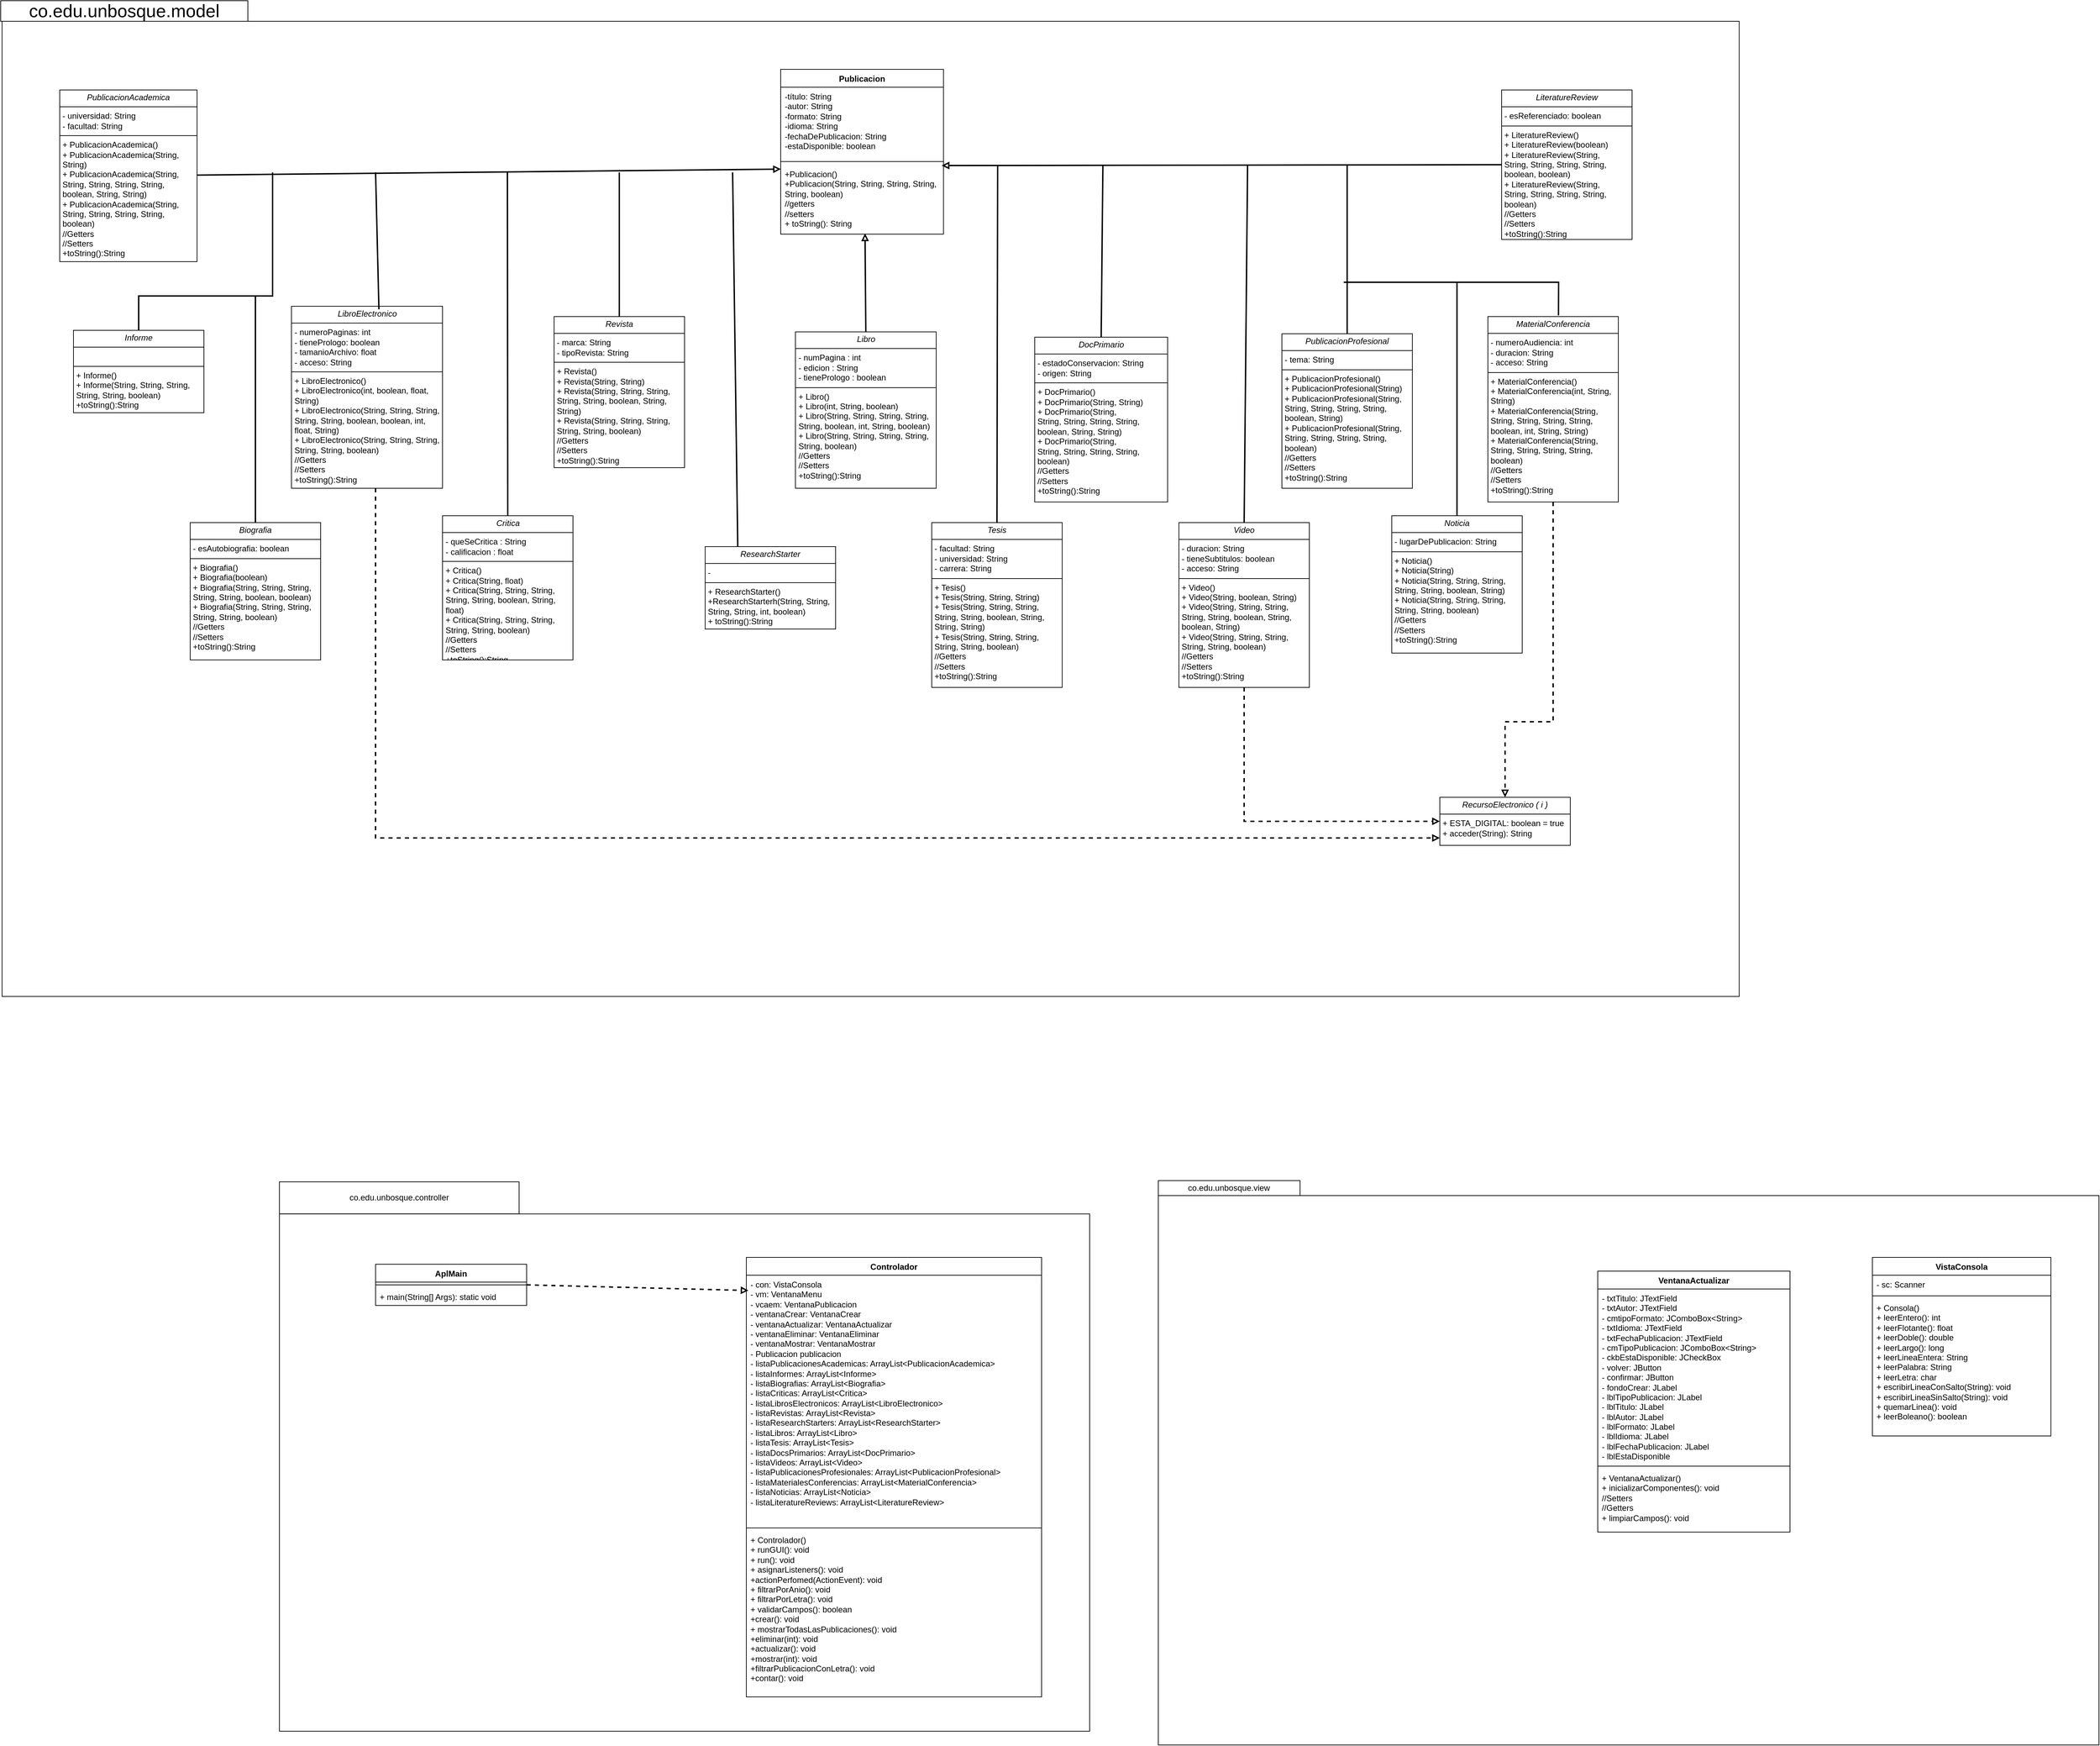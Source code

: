 <mxfile version="28.1.1">
  <diagram name="Página-1" id="4OoiqweUmTKDNBmv9L-C">
    <mxGraphModel dx="570" dy="1498" grid="1" gridSize="10" guides="1" tooltips="1" connect="1" arrows="1" fold="1" page="1" pageScale="1" pageWidth="827" pageHeight="1169" math="0" shadow="0">
      <root>
        <mxCell id="0" />
        <mxCell id="1" parent="0" />
        <mxCell id="o6_WmR-Lg3ZjlT-cS4rY-41" value="&lt;div style=&quot;line-height: 130%;&quot;&gt;&lt;br&gt;&lt;/div&gt;" style="shape=folder;fontStyle=1;spacingTop=10;tabWidth=230;tabHeight=30;tabPosition=left;html=1;whiteSpace=wrap;align=left;verticalAlign=top;" parent="1" vertex="1">
          <mxGeometry x="416" y="-1110" width="2530" height="1450" as="geometry" />
        </mxCell>
        <mxCell id="o6_WmR-Lg3ZjlT-cS4rY-42" value="co.edu.unbosque.model" style="html=1;whiteSpace=wrap;strokeColor=default;fontSize=26;" parent="1" vertex="1">
          <mxGeometry x="414" y="-1110" width="360" height="30" as="geometry" />
        </mxCell>
        <mxCell id="o6_WmR-Lg3ZjlT-cS4rY-22" value="Publicacion" style="swimlane;fontStyle=1;align=center;verticalAlign=top;childLayout=stackLayout;horizontal=1;startSize=26;horizontalStack=0;resizeParent=1;resizeParentMax=0;resizeLast=0;collapsible=1;marginBottom=0;whiteSpace=wrap;html=1;" parent="1" vertex="1">
          <mxGeometry x="1550" y="-1010" width="237.15" height="239.995" as="geometry">
            <mxRectangle x="1600" y="-1000" width="100" height="30" as="alternateBounds" />
          </mxGeometry>
        </mxCell>
        <mxCell id="o6_WmR-Lg3ZjlT-cS4rY-23" value="&lt;font style=&quot;vertical-align: inherit;&quot; dir=&quot;auto&quot;&gt;&lt;font style=&quot;vertical-align: inherit;&quot; dir=&quot;auto&quot;&gt;&lt;font style=&quot;vertical-align: inherit;&quot; dir=&quot;auto&quot;&gt;&lt;font style=&quot;vertical-align: inherit;&quot; dir=&quot;auto&quot;&gt;-título: String&lt;/font&gt;&lt;/font&gt;&lt;/font&gt;&lt;/font&gt;&lt;div&gt;-autor: String&lt;/div&gt;&lt;div&gt;-formato: String&lt;/div&gt;&lt;div&gt;-idioma: String&lt;/div&gt;&lt;div&gt;-fechaDePublicacion: String&lt;/div&gt;&lt;div&gt;-estaDisponible: boolean&lt;br&gt;&lt;div&gt;&lt;font style=&quot;vertical-align: inherit;&quot; dir=&quot;auto&quot;&gt;&lt;font style=&quot;vertical-align: inherit;&quot; dir=&quot;auto&quot;&gt;&lt;br&gt;&lt;/font&gt;&lt;/font&gt;&lt;/div&gt;&lt;/div&gt;" style="text;strokeColor=none;fillColor=none;align=left;verticalAlign=top;spacingLeft=4;spacingRight=4;overflow=hidden;rotatable=0;points=[[0,0.5],[1,0.5]];portConstraint=eastwest;whiteSpace=wrap;html=1;" parent="o6_WmR-Lg3ZjlT-cS4rY-22" vertex="1">
          <mxGeometry y="26" width="237.15" height="104" as="geometry" />
        </mxCell>
        <mxCell id="o6_WmR-Lg3ZjlT-cS4rY-24" value="" style="line;strokeWidth=1;fillColor=none;align=left;verticalAlign=middle;spacingTop=-1;spacingLeft=3;spacingRight=3;rotatable=0;labelPosition=right;points=[];portConstraint=eastwest;strokeColor=inherit;" parent="o6_WmR-Lg3ZjlT-cS4rY-22" vertex="1">
          <mxGeometry y="130" width="237.15" height="8.545" as="geometry" />
        </mxCell>
        <mxCell id="o6_WmR-Lg3ZjlT-cS4rY-25" value="&lt;div&gt;+Publicacion()&lt;/div&gt;&lt;div&gt;+Publicacion(String, String, String, String, String, boolean&lt;span style=&quot;background-color: transparent; color: light-dark(rgb(0, 0, 0), rgb(255, 255, 255));&quot;&gt;)&lt;/span&gt;&lt;/div&gt;//getters&lt;div&gt;//setters&lt;/div&gt;&lt;div&gt;+ toString(): String&lt;/div&gt;" style="text;strokeColor=none;fillColor=none;align=left;verticalAlign=top;spacingLeft=4;spacingRight=4;overflow=hidden;rotatable=0;points=[[0,0.5],[1,0.5]];portConstraint=eastwest;whiteSpace=wrap;html=1;" parent="o6_WmR-Lg3ZjlT-cS4rY-22" vertex="1">
          <mxGeometry y="138.545" width="237.15" height="101.45" as="geometry" />
        </mxCell>
        <mxCell id="o6_WmR-Lg3ZjlT-cS4rY-27" value="&lt;p style=&quot;margin:0px;margin-top:4px;text-align:center;&quot;&gt;&lt;i&gt;PublicacionAcademica&lt;/i&gt;&lt;/p&gt;&lt;hr size=&quot;1&quot; style=&quot;border-style:solid;&quot;&gt;&lt;p style=&quot;margin:0px;margin-left:4px;&quot;&gt;- universidad: String&lt;br&gt;- facultad: String&lt;/p&gt;&lt;hr size=&quot;1&quot; style=&quot;border-style:solid;&quot;&gt;&lt;p style=&quot;margin: 0px 0px 0px 4px;&quot;&gt;+ PublicacionAcademica()&lt;/p&gt;&lt;p style=&quot;margin: 0px 0px 0px 4px;&quot;&gt;+ PublicacionAcademica(String, String)&lt;/p&gt;&lt;p style=&quot;margin: 0px 0px 0px 4px;&quot;&gt;+ PublicacionAcademica&lt;span style=&quot;background-color: transparent; color: light-dark(rgb(0, 0, 0), rgb(255, 255, 255));&quot;&gt;(&lt;/span&gt;&lt;span style=&quot;background-color: transparent; color: light-dark(rgb(0, 0, 0), rgb(255, 255, 255));&quot;&gt;String, String,&amp;nbsp;&lt;/span&gt;&lt;span style=&quot;background-color: transparent; color: light-dark(rgb(0, 0, 0), rgb(255, 255, 255));&quot;&gt;String, String, String&lt;/span&gt;&lt;span style=&quot;background-color: transparent; color: light-dark(rgb(0, 0, 0), rgb(255, 255, 255));&quot;&gt;, boolean, String, String)&lt;/span&gt;&lt;/p&gt;&lt;p style=&quot;margin: 0px 0px 0px 4px;&quot;&gt;+ PublicacionAcademica&lt;span style=&quot;color: light-dark(rgb(0, 0, 0), rgb(255, 255, 255)); background-color: transparent;&quot;&gt;(&lt;/span&gt;&lt;span style=&quot;color: light-dark(rgb(0, 0, 0), rgb(255, 255, 255)); background-color: transparent;&quot;&gt;String, String,&amp;nbsp;&lt;/span&gt;&lt;span style=&quot;color: light-dark(rgb(0, 0, 0), rgb(255, 255, 255)); background-color: transparent;&quot;&gt;String, String, String&lt;/span&gt;&lt;span style=&quot;background-color: transparent; color: light-dark(rgb(0, 0, 0), rgb(255, 255, 255));&quot;&gt;, boolean)&lt;/span&gt;&lt;/p&gt;&lt;p style=&quot;margin: 0px 0px 0px 4px;&quot;&gt;//Getters&lt;/p&gt;&lt;p style=&quot;margin: 0px 0px 0px 4px;&quot;&gt;//Setters&lt;/p&gt;&lt;p style=&quot;margin: 0px 0px 0px 4px;&quot;&gt;+toString():String&lt;/p&gt;&lt;p style=&quot;margin: 0px 0px 0px 4px;&quot;&gt;&lt;br&gt;&lt;/p&gt;" style="verticalAlign=top;align=left;overflow=fill;html=1;whiteSpace=wrap;container=1;" parent="1" vertex="1">
          <mxGeometry x="500" y="-980" width="200" height="250" as="geometry">
            <mxRectangle x="1141" y="-990" width="470" height="200" as="alternateBounds" />
          </mxGeometry>
        </mxCell>
        <mxCell id="o6_WmR-Lg3ZjlT-cS4rY-36" value="&lt;p style=&quot;margin:0px;margin-top:4px;text-align:center;&quot;&gt;&lt;i&gt;Informe&lt;/i&gt;&lt;/p&gt;&lt;hr size=&quot;1&quot; style=&quot;border-style:solid;&quot;&gt;&lt;p style=&quot;margin:0px;margin-left:4px;&quot;&gt;&lt;br&gt;&lt;/p&gt;&lt;hr size=&quot;1&quot; style=&quot;border-style:solid;&quot;&gt;&lt;p style=&quot;margin: 0px 0px 0px 4px;&quot;&gt;+ Informe()&lt;/p&gt;&lt;p style=&quot;margin: 0px 0px 0px 4px;&quot;&gt;+ Informe&lt;span style=&quot;color: light-dark(rgb(0, 0, 0), rgb(255, 255, 255)); background-color: transparent;&quot;&gt;(&lt;/span&gt;&lt;span style=&quot;color: light-dark(rgb(0, 0, 0), rgb(255, 255, 255)); background-color: transparent;&quot;&gt;String, String,&amp;nbsp;&lt;/span&gt;&lt;span style=&quot;color: light-dark(rgb(0, 0, 0), rgb(255, 255, 255)); background-color: transparent;&quot;&gt;String, String, String&lt;/span&gt;&lt;span style=&quot;color: light-dark(rgb(0, 0, 0), rgb(255, 255, 255)); background-color: transparent;&quot;&gt;, boolean)&lt;/span&gt;&lt;/p&gt;&lt;p style=&quot;margin: 0px 0px 0px 4px;&quot;&gt;+toString():String&lt;/p&gt;&lt;p style=&quot;margin: 0px 0px 0px 4px;&quot;&gt;&lt;br&gt;&lt;/p&gt;&lt;p style=&quot;margin:0px;margin-left:4px;&quot;&gt;&lt;br&gt;&lt;/p&gt;" style="verticalAlign=top;align=left;overflow=fill;html=1;whiteSpace=wrap;container=1;" parent="1" vertex="1">
          <mxGeometry x="520" y="-630" width="190" height="120" as="geometry">
            <mxRectangle x="587.5" y="585" width="380" height="200" as="alternateBounds" />
          </mxGeometry>
        </mxCell>
        <mxCell id="o6_WmR-Lg3ZjlT-cS4rY-20" value="&lt;p style=&quot;margin:0px;margin-top:4px;text-align:center;&quot;&gt;&lt;i&gt;DocPrimario&lt;/i&gt;&lt;/p&gt;&lt;hr size=&quot;1&quot; style=&quot;border-style:solid;&quot;&gt;&lt;p style=&quot;margin:0px;margin-left:4px;&quot;&gt;- estadoConservacion: String&lt;br&gt;- origen: String&lt;/p&gt;&lt;hr size=&quot;1&quot; style=&quot;border-style:solid;&quot;&gt;&lt;p style=&quot;margin: 0px 0px 0px 4px;&quot;&gt;+ DocPrimario()&lt;/p&gt;&lt;p style=&quot;margin: 0px 0px 0px 4px;&quot;&gt;+ DocPrimario(String, String)&lt;/p&gt;&lt;p style=&quot;margin: 0px 0px 0px 4px;&quot;&gt;+ DocPrimario&lt;span style=&quot;background-color: transparent; color: light-dark(rgb(0, 0, 0), rgb(255, 255, 255));&quot;&gt;(&lt;/span&gt;&lt;span style=&quot;background-color: transparent; color: light-dark(rgb(0, 0, 0), rgb(255, 255, 255));&quot;&gt;String, String,&amp;nbsp;&lt;/span&gt;&lt;span style=&quot;background-color: transparent; color: light-dark(rgb(0, 0, 0), rgb(255, 255, 255));&quot;&gt;String, String, String&lt;/span&gt;&lt;span style=&quot;background-color: transparent; color: light-dark(rgb(0, 0, 0), rgb(255, 255, 255));&quot;&gt;, boolean, String, String)&lt;/span&gt;&lt;/p&gt;&lt;p style=&quot;margin: 0px 0px 0px 4px;&quot;&gt;+ DocPrimario&lt;span style=&quot;color: light-dark(rgb(0, 0, 0), rgb(255, 255, 255)); background-color: transparent;&quot;&gt;(&lt;/span&gt;&lt;span style=&quot;color: light-dark(rgb(0, 0, 0), rgb(255, 255, 255)); background-color: transparent;&quot;&gt;String, String,&amp;nbsp;&lt;/span&gt;&lt;span style=&quot;color: light-dark(rgb(0, 0, 0), rgb(255, 255, 255)); background-color: transparent;&quot;&gt;String, String, String&lt;/span&gt;&lt;span style=&quot;color: light-dark(rgb(0, 0, 0), rgb(255, 255, 255)); background-color: transparent;&quot;&gt;, boolean)&lt;/span&gt;&lt;/p&gt;&lt;p style=&quot;margin: 0px 0px 0px 4px;&quot;&gt;//Getters&lt;/p&gt;&lt;p style=&quot;margin: 0px 0px 0px 4px;&quot;&gt;//Setters&lt;/p&gt;&lt;p style=&quot;margin: 0px 0px 0px 4px;&quot;&gt;+toString():String&lt;/p&gt;&lt;p style=&quot;margin: 0px 0px 0px 4px;&quot;&gt;&lt;br&gt;&lt;/p&gt;" style="verticalAlign=top;align=left;overflow=fill;html=1;whiteSpace=wrap;container=1;" parent="1" vertex="1">
          <mxGeometry x="1920" y="-620" width="193.57" height="240" as="geometry" />
        </mxCell>
        <mxCell id="o6_WmR-Lg3ZjlT-cS4rY-21" value="&lt;p style=&quot;margin:0px;margin-top:4px;text-align:center;&quot;&gt;&lt;i&gt;ResearchStarter&lt;/i&gt;&lt;/p&gt;&lt;hr size=&quot;1&quot; style=&quot;border-style:solid;&quot;&gt;&lt;p style=&quot;margin:0px;margin-left:4px;&quot;&gt;-&lt;/p&gt;&lt;hr size=&quot;1&quot; style=&quot;border-style:solid;&quot;&gt;&lt;p style=&quot;margin:0px;margin-left:4px;&quot;&gt;+ ResearchStarter()&lt;br&gt;&lt;/p&gt;&lt;p style=&quot;margin:0px;margin-left:4px;&quot;&gt;+ResearchStarterh&lt;span style=&quot;background-color: transparent; color: light-dark(rgb(0, 0, 0), rgb(255, 255, 255));&quot;&gt;(String, String, String, String,&amp;nbsp;&lt;/span&gt;&lt;span style=&quot;background-color: transparent; color: light-dark(rgb(0, 0, 0), rgb(255, 255, 255));&quot;&gt;int, boolean)&lt;/span&gt;&lt;/p&gt;&lt;p style=&quot;margin:0px;margin-left:4px;&quot;&gt;+ toString():String&lt;/p&gt;" style="verticalAlign=top;align=left;overflow=fill;html=1;whiteSpace=wrap;container=1;" parent="1" vertex="1">
          <mxGeometry x="1440" y="-315" width="190" height="120" as="geometry" />
        </mxCell>
        <mxCell id="o6_WmR-Lg3ZjlT-cS4rY-69" style="edgeStyle=orthogonalEdgeStyle;rounded=0;orthogonalLoop=1;jettySize=auto;html=1;strokeWidth=2;endArrow=block;endFill=0;dashed=1;" parent="1" source="o6_WmR-Lg3ZjlT-cS4rY-26" target="o6_WmR-Lg3ZjlT-cS4rY-34" edge="1">
          <mxGeometry relative="1" as="geometry">
            <Array as="points">
              <mxPoint x="2225" y="85" />
            </Array>
          </mxGeometry>
        </mxCell>
        <mxCell id="o6_WmR-Lg3ZjlT-cS4rY-26" value="&lt;p style=&quot;margin:0px;margin-top:4px;text-align:center;&quot;&gt;&lt;i&gt;Video&lt;/i&gt;&lt;/p&gt;&lt;hr size=&quot;1&quot; style=&quot;border-style:solid;&quot;&gt;&lt;p style=&quot;margin:0px;margin-left:4px;&quot;&gt;- duracion: String&lt;br&gt;- tieneSubtitulos: boolean&lt;/p&gt;&lt;p style=&quot;margin:0px;margin-left:4px;&quot;&gt;- acceso: String&lt;/p&gt;&lt;hr size=&quot;1&quot; style=&quot;border-style:solid;&quot;&gt;&lt;p style=&quot;margin: 0px 0px 0px 4px;&quot;&gt;+ Video()&lt;/p&gt;&lt;p style=&quot;margin: 0px 0px 0px 4px;&quot;&gt;+ Video(String, boolean, String)&lt;/p&gt;&lt;p style=&quot;margin: 0px 0px 0px 4px;&quot;&gt;+ Video&lt;span style=&quot;background-color: transparent; color: light-dark(rgb(0, 0, 0), rgb(255, 255, 255));&quot;&gt;(&lt;/span&gt;&lt;span style=&quot;background-color: transparent; color: light-dark(rgb(0, 0, 0), rgb(255, 255, 255));&quot;&gt;String, String,&amp;nbsp;&lt;/span&gt;&lt;span style=&quot;background-color: transparent; color: light-dark(rgb(0, 0, 0), rgb(255, 255, 255));&quot;&gt;String, String, String&lt;/span&gt;&lt;span style=&quot;background-color: transparent; color: light-dark(rgb(0, 0, 0), rgb(255, 255, 255));&quot;&gt;, boolean, String, boolean, String)&lt;/span&gt;&lt;/p&gt;&lt;p style=&quot;margin: 0px 0px 0px 4px;&quot;&gt;+ Video&lt;span style=&quot;color: light-dark(rgb(0, 0, 0), rgb(255, 255, 255)); background-color: transparent;&quot;&gt;(&lt;/span&gt;&lt;span style=&quot;color: light-dark(rgb(0, 0, 0), rgb(255, 255, 255)); background-color: transparent;&quot;&gt;String, String,&amp;nbsp;&lt;/span&gt;&lt;span style=&quot;color: light-dark(rgb(0, 0, 0), rgb(255, 255, 255)); background-color: transparent;&quot;&gt;String, String, String&lt;/span&gt;&lt;span style=&quot;color: light-dark(rgb(0, 0, 0), rgb(255, 255, 255)); background-color: transparent;&quot;&gt;, boolean)&lt;/span&gt;&lt;/p&gt;&lt;p style=&quot;margin: 0px 0px 0px 4px;&quot;&gt;//Getters&lt;/p&gt;&lt;p style=&quot;margin: 0px 0px 0px 4px;&quot;&gt;//Setters&lt;/p&gt;&lt;p style=&quot;margin: 0px 0px 0px 4px;&quot;&gt;+toString():String&lt;/p&gt;&lt;p style=&quot;margin: 0px 0px 0px 4px;&quot;&gt;&lt;br&gt;&lt;/p&gt;" style="verticalAlign=top;align=left;overflow=fill;html=1;whiteSpace=wrap;container=1;" parent="1" vertex="1">
          <mxGeometry x="2130" y="-350" width="190" height="240" as="geometry" />
        </mxCell>
        <mxCell id="o6_WmR-Lg3ZjlT-cS4rY-28" value="&lt;p style=&quot;margin:0px;margin-top:4px;text-align:center;&quot;&gt;&lt;i&gt;LibroElectronico&lt;/i&gt;&lt;/p&gt;&lt;hr size=&quot;1&quot; style=&quot;border-style:solid;&quot;&gt;&lt;p style=&quot;margin:0px;margin-left:4px;&quot;&gt;- numeroPaginas: int&lt;br&gt;&lt;/p&gt;&lt;p style=&quot;margin:0px;margin-left:4px;&quot;&gt;- tienePrologo: boolean&lt;/p&gt;&lt;p style=&quot;margin:0px;margin-left:4px;&quot;&gt;- tamanioArchivo: float&lt;/p&gt;&lt;p style=&quot;margin:0px;margin-left:4px;&quot;&gt;- acceso: String&lt;/p&gt;&lt;hr size=&quot;1&quot; style=&quot;border-style:solid;&quot;&gt;&lt;p style=&quot;margin: 0px 0px 0px 4px;&quot;&gt;+ LibroElectronico()&lt;/p&gt;&lt;p style=&quot;margin: 0px 0px 0px 4px;&quot;&gt;+ LibroElectronico(int, boolean, float, String)&lt;/p&gt;&lt;p style=&quot;margin: 0px 0px 0px 4px;&quot;&gt;+ LibroElectronico&lt;span style=&quot;background-color: transparent; color: light-dark(rgb(0, 0, 0), rgb(255, 255, 255));&quot;&gt;(&lt;/span&gt;&lt;span style=&quot;background-color: transparent; color: light-dark(rgb(0, 0, 0), rgb(255, 255, 255));&quot;&gt;String, String,&amp;nbsp;&lt;/span&gt;&lt;span style=&quot;background-color: transparent; color: light-dark(rgb(0, 0, 0), rgb(255, 255, 255));&quot;&gt;String, String, String&lt;/span&gt;&lt;span style=&quot;background-color: transparent; color: light-dark(rgb(0, 0, 0), rgb(255, 255, 255));&quot;&gt;, boolean, boolean, int, float, String)&lt;/span&gt;&lt;/p&gt;&lt;p style=&quot;margin: 0px 0px 0px 4px;&quot;&gt;+ LibroElectronico&lt;span style=&quot;color: light-dark(rgb(0, 0, 0), rgb(255, 255, 255)); background-color: transparent;&quot;&gt;(&lt;/span&gt;&lt;span style=&quot;color: light-dark(rgb(0, 0, 0), rgb(255, 255, 255)); background-color: transparent;&quot;&gt;String, String,&amp;nbsp;&lt;/span&gt;&lt;span style=&quot;color: light-dark(rgb(0, 0, 0), rgb(255, 255, 255)); background-color: transparent;&quot;&gt;String, String, String&lt;/span&gt;&lt;span style=&quot;color: light-dark(rgb(0, 0, 0), rgb(255, 255, 255)); background-color: transparent;&quot;&gt;, boolean)&lt;/span&gt;&lt;/p&gt;&lt;p style=&quot;margin: 0px 0px 0px 4px;&quot;&gt;//Getters&lt;/p&gt;&lt;p style=&quot;margin: 0px 0px 0px 4px;&quot;&gt;//Setters&lt;/p&gt;&lt;p style=&quot;margin: 0px 0px 0px 4px;&quot;&gt;+toString():String&lt;/p&gt;&lt;p style=&quot;margin: 0px 0px 0px 4px;&quot;&gt;&lt;br&gt;&lt;/p&gt;" style="verticalAlign=top;align=left;overflow=fill;html=1;whiteSpace=wrap;container=1;" parent="1" vertex="1">
          <mxGeometry x="837.5" y="-665" width="220" height="265" as="geometry" />
        </mxCell>
        <mxCell id="o6_WmR-Lg3ZjlT-cS4rY-29" value="&lt;p style=&quot;margin:0px;margin-top:4px;text-align:center;&quot;&gt;&lt;i&gt;LiteratureReview&lt;/i&gt;&lt;/p&gt;&lt;hr size=&quot;1&quot; style=&quot;border-style:solid;&quot;&gt;&lt;p style=&quot;margin:0px;margin-left:4px;&quot;&gt;- esReferenciado: boolean&lt;/p&gt;&lt;hr size=&quot;1&quot; style=&quot;border-style:solid;&quot;&gt;&lt;p style=&quot;margin: 0px 0px 0px 4px;&quot;&gt;+ LiteratureReview()&lt;/p&gt;&lt;p style=&quot;margin: 0px 0px 0px 4px;&quot;&gt;+ LiteratureReview(boolean)&lt;/p&gt;&lt;p style=&quot;margin: 0px 0px 0px 4px;&quot;&gt;+ LiteratureReview&lt;span style=&quot;background-color: transparent; color: light-dark(rgb(0, 0, 0), rgb(255, 255, 255));&quot;&gt;(&lt;/span&gt;&lt;span style=&quot;background-color: transparent; color: light-dark(rgb(0, 0, 0), rgb(255, 255, 255));&quot;&gt;String, String,&amp;nbsp;&lt;/span&gt;&lt;span style=&quot;background-color: transparent; color: light-dark(rgb(0, 0, 0), rgb(255, 255, 255));&quot;&gt;String, String, String&lt;/span&gt;&lt;span style=&quot;background-color: transparent; color: light-dark(rgb(0, 0, 0), rgb(255, 255, 255));&quot;&gt;, boolean, boolean)&lt;/span&gt;&lt;/p&gt;&lt;p style=&quot;margin: 0px 0px 0px 4px;&quot;&gt;+ LiteratureReview&lt;span style=&quot;color: light-dark(rgb(0, 0, 0), rgb(255, 255, 255)); background-color: transparent;&quot;&gt;(&lt;/span&gt;&lt;span style=&quot;color: light-dark(rgb(0, 0, 0), rgb(255, 255, 255)); background-color: transparent;&quot;&gt;String, String,&amp;nbsp;&lt;/span&gt;&lt;span style=&quot;color: light-dark(rgb(0, 0, 0), rgb(255, 255, 255)); background-color: transparent;&quot;&gt;String, String, String&lt;/span&gt;&lt;span style=&quot;color: light-dark(rgb(0, 0, 0), rgb(255, 255, 255)); background-color: transparent;&quot;&gt;, boolean)&lt;/span&gt;&lt;/p&gt;&lt;p style=&quot;margin: 0px 0px 0px 4px;&quot;&gt;//Getters&lt;/p&gt;&lt;p style=&quot;margin: 0px 0px 0px 4px;&quot;&gt;//Setters&lt;/p&gt;&lt;p style=&quot;margin: 0px 0px 0px 4px;&quot;&gt;+toString():String&lt;/p&gt;&lt;p style=&quot;margin: 0px 0px 0px 4px;&quot;&gt;&lt;br&gt;&lt;/p&gt;&lt;p style=&quot;margin:0px;margin-left:4px;&quot;&gt;&lt;br&gt;&lt;/p&gt;&lt;p style=&quot;margin:0px;margin-left:4px;&quot;&gt;&lt;br&gt;&lt;/p&gt;&lt;p style=&quot;margin:0px;margin-left:4px;&quot;&gt;&lt;br&gt;&lt;/p&gt;" style="verticalAlign=top;align=left;overflow=fill;html=1;whiteSpace=wrap;container=1;" parent="1" vertex="1">
          <mxGeometry x="2600" y="-980" width="190" height="217.72" as="geometry" />
        </mxCell>
        <mxCell id="o6_WmR-Lg3ZjlT-cS4rY-30" value="&lt;p style=&quot;margin:0px;margin-top:4px;text-align:center;&quot;&gt;&lt;i&gt;Tesis&lt;/i&gt;&lt;span style=&quot;color: rgba(0, 0, 0, 0); font-family: monospace; font-size: 0px; text-wrap-mode: nowrap; background-color: transparent; text-align: left;&quot;&gt;%3CmxGraphModel%3E%3Croot%3E%3CmxCell%20id%3D%220%22%2F%3E%3CmxCell%20id%3D%221%22%20parent%3D%220%22%2F%3E%3CmxCell%20id%3D%222%22%20value%3D%22%26lt%3Bp%20style%3D%26quot%3Bmargin%3A0px%3Bmargin-top%3A4px%3Btext-align%3Acenter%3B%26quot%3B%26gt%3B%26lt%3Bi%26gt%3BDocumentosPrimarios%26lt%3B%2Fi%26gt%3B%26lt%3B%2Fp%26gt%3B%26lt%3Bhr%20size%3D%26quot%3B1%26quot%3B%20style%3D%26quot%3Bborder-style%3Asolid%3B%26quot%3B%26gt%3B%26lt%3Bp%20style%3D%26quot%3Bmargin%3A0px%3Bmargin-left%3A4px%3B%26quot%3B%26gt%3B%2B%20field1%3A%20Type%26lt%3Bbr%26gt%3B%2B%20field2%3A%20Type%26lt%3B%2Fp%26gt%3B%26lt%3Bhr%20size%3D%26quot%3B1%26quot%3B%20style%3D%26quot%3Bborder-style%3Asolid%3B%26quot%3B%26gt%3B%26lt%3Bp%20style%3D%26quot%3Bmargin%3A0px%3Bmargin-left%3A4px%3B%26quot%3B%26gt%3B%2B%20method1(Type)%3A%20Type%26lt%3Bbr%26gt%3B%2B%20method2(Type%2C%20Type)%3A%20Type%26lt%3B%2Fp%26gt%3B%22%20style%3D%22verticalAlign%3Dtop%3Balign%3Dleft%3Boverflow%3Dfill%3Bhtml%3D1%3BwhiteSpace%3Dwrap%3B%22%20vertex%3D%221%22%20parent%3D%221%22%3E%3CmxGeometry%20x%3D%22-690%22%20y%3D%22300%22%20width%3D%22190%22%20height%3D%22140%22%20as%3D%22geometry%22%2F%3E%3C%2FmxCell%3E%3C%2Froot%3E%3C%2FmxGraphModel%3E&lt;/span&gt;&lt;/p&gt;&lt;hr size=&quot;1&quot; style=&quot;border-style:solid;&quot;&gt;&lt;p style=&quot;margin:0px;margin-left:4px;&quot;&gt;- facultad: String&lt;/p&gt;&lt;p style=&quot;margin:0px;margin-left:4px;&quot;&gt;- universidad: String&lt;/p&gt;&lt;p style=&quot;margin:0px;margin-left:4px;&quot;&gt;- carrera: String&lt;/p&gt;&lt;hr size=&quot;1&quot; style=&quot;border-style:solid;&quot;&gt;&lt;p style=&quot;margin: 0px 0px 0px 4px;&quot;&gt;+ Tesis()&lt;/p&gt;&lt;p style=&quot;margin: 0px 0px 0px 4px;&quot;&gt;+ Tesis(String, String, String)&lt;/p&gt;&lt;p style=&quot;margin: 0px 0px 0px 4px;&quot;&gt;+ Tesis&lt;span style=&quot;background-color: transparent; color: light-dark(rgb(0, 0, 0), rgb(255, 255, 255));&quot;&gt;(&lt;/span&gt;&lt;span style=&quot;background-color: transparent; color: light-dark(rgb(0, 0, 0), rgb(255, 255, 255));&quot;&gt;String, String,&amp;nbsp;&lt;/span&gt;&lt;span style=&quot;background-color: transparent; color: light-dark(rgb(0, 0, 0), rgb(255, 255, 255));&quot;&gt;String, String, String&lt;/span&gt;&lt;span style=&quot;background-color: transparent; color: light-dark(rgb(0, 0, 0), rgb(255, 255, 255));&quot;&gt;, boolean, String, String, String)&lt;/span&gt;&lt;/p&gt;&lt;p style=&quot;margin: 0px 0px 0px 4px;&quot;&gt;+ Tesis&lt;span style=&quot;color: light-dark(rgb(0, 0, 0), rgb(255, 255, 255)); background-color: transparent;&quot;&gt;(&lt;/span&gt;&lt;span style=&quot;color: light-dark(rgb(0, 0, 0), rgb(255, 255, 255)); background-color: transparent;&quot;&gt;String, String,&amp;nbsp;&lt;/span&gt;&lt;span style=&quot;color: light-dark(rgb(0, 0, 0), rgb(255, 255, 255)); background-color: transparent;&quot;&gt;String, String, String&lt;/span&gt;&lt;span style=&quot;color: light-dark(rgb(0, 0, 0), rgb(255, 255, 255)); background-color: transparent;&quot;&gt;, boolean)&lt;/span&gt;&lt;/p&gt;&lt;p style=&quot;margin: 0px 0px 0px 4px;&quot;&gt;//Getters&lt;/p&gt;&lt;p style=&quot;margin: 0px 0px 0px 4px;&quot;&gt;//Setters&lt;/p&gt;&lt;p style=&quot;margin: 0px 0px 0px 4px;&quot;&gt;+toString():String&lt;/p&gt;&lt;p style=&quot;margin: 0px 0px 0px 4px;&quot;&gt;&lt;br&gt;&lt;/p&gt;" style="verticalAlign=top;align=left;overflow=fill;html=1;whiteSpace=wrap;container=1;" parent="1" vertex="1">
          <mxGeometry x="1770" y="-350" width="190" height="240" as="geometry" />
        </mxCell>
        <mxCell id="o6_WmR-Lg3ZjlT-cS4rY-31" value="&lt;p style=&quot;margin:0px;margin-top:4px;text-align:center;&quot;&gt;&lt;i&gt;Revista&lt;/i&gt;&lt;/p&gt;&lt;hr size=&quot;1&quot; style=&quot;border-style:solid;&quot;&gt;&lt;p style=&quot;margin:0px;margin-left:4px;&quot;&gt;- marca: String&lt;/p&gt;&lt;p style=&quot;margin:0px;margin-left:4px;&quot;&gt;- tipoRevista: String&lt;/p&gt;&lt;hr size=&quot;1&quot; style=&quot;border-style:solid;&quot;&gt;&lt;p style=&quot;margin: 0px 0px 0px 4px;&quot;&gt;+ Revista()&lt;/p&gt;&lt;p style=&quot;margin: 0px 0px 0px 4px;&quot;&gt;+ Revista(String, String)&lt;/p&gt;&lt;p style=&quot;margin: 0px 0px 0px 4px;&quot;&gt;+ Revista&lt;span style=&quot;background-color: transparent; color: light-dark(rgb(0, 0, 0), rgb(255, 255, 255));&quot;&gt;(&lt;/span&gt;&lt;span style=&quot;background-color: transparent; color: light-dark(rgb(0, 0, 0), rgb(255, 255, 255));&quot;&gt;String, String,&amp;nbsp;&lt;/span&gt;&lt;span style=&quot;background-color: transparent; color: light-dark(rgb(0, 0, 0), rgb(255, 255, 255));&quot;&gt;String, String, String,&lt;/span&gt;&lt;span style=&quot;background-color: transparent; color: light-dark(rgb(0, 0, 0), rgb(255, 255, 255));&quot;&gt;&amp;nbsp;boolean, String, String)&lt;/span&gt;&lt;/p&gt;&lt;p style=&quot;margin: 0px 0px 0px 4px;&quot;&gt;+ Revista&lt;span style=&quot;color: light-dark(rgb(0, 0, 0), rgb(255, 255, 255)); background-color: transparent;&quot;&gt;(&lt;/span&gt;&lt;span style=&quot;color: light-dark(rgb(0, 0, 0), rgb(255, 255, 255)); background-color: transparent;&quot;&gt;String, String,&amp;nbsp;&lt;/span&gt;&lt;span style=&quot;color: light-dark(rgb(0, 0, 0), rgb(255, 255, 255)); background-color: transparent;&quot;&gt;String, String, String&lt;/span&gt;&lt;span style=&quot;color: light-dark(rgb(0, 0, 0), rgb(255, 255, 255)); background-color: transparent;&quot;&gt;, boolean)&lt;/span&gt;&lt;/p&gt;&lt;p style=&quot;margin: 0px 0px 0px 4px;&quot;&gt;//Getters&lt;/p&gt;&lt;p style=&quot;margin: 0px 0px 0px 4px;&quot;&gt;//Setters&lt;/p&gt;&lt;p style=&quot;margin: 0px 0px 0px 4px;&quot;&gt;+toString():String&lt;/p&gt;&lt;p style=&quot;margin: 0px 0px 0px 4px;&quot;&gt;&lt;br&gt;&lt;/p&gt;" style="verticalAlign=top;align=left;overflow=fill;html=1;whiteSpace=wrap;container=1;" parent="1" vertex="1">
          <mxGeometry x="1220" y="-650" width="190" height="220" as="geometry" />
        </mxCell>
        <mxCell id="o6_WmR-Lg3ZjlT-cS4rY-32" value="&lt;p style=&quot;margin:0px;margin-top:4px;text-align:center;&quot;&gt;&lt;i&gt;Critica&lt;/i&gt;&lt;/p&gt;&lt;hr size=&quot;1&quot; style=&quot;border-style:solid;&quot;&gt;&lt;p style=&quot;margin:0px;margin-left:4px;&quot;&gt;- queSeCritica : String&lt;/p&gt;&lt;p style=&quot;margin:0px;margin-left:4px;&quot;&gt;- calificacion : float&lt;/p&gt;&lt;hr size=&quot;1&quot; style=&quot;border-style:solid;&quot;&gt;&lt;p style=&quot;margin: 0px 0px 0px 4px;&quot;&gt;+ Critica()&lt;/p&gt;&lt;p style=&quot;margin: 0px 0px 0px 4px;&quot;&gt;+ Critica(String, float)&lt;/p&gt;&lt;p style=&quot;margin: 0px 0px 0px 4px;&quot;&gt;+ Critica&lt;span style=&quot;background-color: transparent; color: light-dark(rgb(0, 0, 0), rgb(255, 255, 255));&quot;&gt;(&lt;/span&gt;&lt;span style=&quot;background-color: transparent; color: light-dark(rgb(0, 0, 0), rgb(255, 255, 255));&quot;&gt;String, String,&amp;nbsp;&lt;/span&gt;&lt;span style=&quot;background-color: transparent; color: light-dark(rgb(0, 0, 0), rgb(255, 255, 255));&quot;&gt;String, String, String&lt;/span&gt;&lt;span style=&quot;background-color: transparent; color: light-dark(rgb(0, 0, 0), rgb(255, 255, 255));&quot;&gt;, boolean, String, float)&lt;/span&gt;&lt;/p&gt;&lt;p style=&quot;margin: 0px 0px 0px 4px;&quot;&gt;+ Critica&lt;span style=&quot;color: light-dark(rgb(0, 0, 0), rgb(255, 255, 255)); background-color: transparent;&quot;&gt;(&lt;/span&gt;&lt;span style=&quot;color: light-dark(rgb(0, 0, 0), rgb(255, 255, 255)); background-color: transparent;&quot;&gt;String, String,&amp;nbsp;&lt;/span&gt;&lt;span style=&quot;color: light-dark(rgb(0, 0, 0), rgb(255, 255, 255)); background-color: transparent;&quot;&gt;String, String, String&lt;/span&gt;&lt;span style=&quot;color: light-dark(rgb(0, 0, 0), rgb(255, 255, 255)); background-color: transparent;&quot;&gt;, boolean)&lt;/span&gt;&lt;/p&gt;&lt;p style=&quot;margin: 0px 0px 0px 4px;&quot;&gt;//Getters&lt;/p&gt;&lt;p style=&quot;margin: 0px 0px 0px 4px;&quot;&gt;//Setters&lt;/p&gt;&lt;p style=&quot;margin: 0px 0px 0px 4px;&quot;&gt;+toString():String&lt;/p&gt;&lt;p style=&quot;margin: 0px 0px 0px 4px;&quot;&gt;&lt;br&gt;&lt;/p&gt;&lt;p style=&quot;margin: 0px 0px 0px 4px;&quot;&gt;&lt;br&gt;&lt;/p&gt;" style="verticalAlign=top;align=left;overflow=fill;html=1;whiteSpace=wrap;container=1;" parent="1" vertex="1">
          <mxGeometry x="1057.5" y="-360" width="190" height="210" as="geometry" />
        </mxCell>
        <mxCell id="o6_WmR-Lg3ZjlT-cS4rY-33" value="&lt;p style=&quot;margin:0px;margin-top:4px;text-align:center;&quot;&gt;&lt;i&gt;Libro&lt;/i&gt;&lt;/p&gt;&lt;hr size=&quot;1&quot; style=&quot;border-style:solid;&quot;&gt;&lt;p style=&quot;margin:0px;margin-left:4px;&quot;&gt;- numPagina : int&lt;/p&gt;&lt;p style=&quot;margin:0px;margin-left:4px;&quot;&gt;- edicion : String&lt;/p&gt;&lt;p style=&quot;margin:0px;margin-left:4px;&quot;&gt;- tienePrologo : boolean&lt;/p&gt;&lt;hr size=&quot;1&quot; style=&quot;border-style:solid;&quot;&gt;&lt;p style=&quot;margin: 0px 0px 0px 4px;&quot;&gt;+ Libro()&lt;/p&gt;&lt;p style=&quot;margin: 0px 0px 0px 4px;&quot;&gt;+ Libro(int, String, boolean)&lt;/p&gt;&lt;p style=&quot;margin: 0px 0px 0px 4px;&quot;&gt;+ Libro&lt;span style=&quot;background-color: transparent; color: light-dark(rgb(0, 0, 0), rgb(255, 255, 255));&quot;&gt;(&lt;/span&gt;&lt;span style=&quot;background-color: transparent; color: light-dark(rgb(0, 0, 0), rgb(255, 255, 255));&quot;&gt;String, String,&amp;nbsp;&lt;/span&gt;&lt;span style=&quot;background-color: transparent; color: light-dark(rgb(0, 0, 0), rgb(255, 255, 255));&quot;&gt;String, String, String&lt;/span&gt;&lt;span style=&quot;background-color: transparent; color: light-dark(rgb(0, 0, 0), rgb(255, 255, 255));&quot;&gt;, boolean, int, String, boolean)&lt;/span&gt;&lt;/p&gt;&lt;p style=&quot;margin: 0px 0px 0px 4px;&quot;&gt;+ Libro&lt;span style=&quot;color: light-dark(rgb(0, 0, 0), rgb(255, 255, 255)); background-color: transparent;&quot;&gt;(&lt;/span&gt;&lt;span style=&quot;color: light-dark(rgb(0, 0, 0), rgb(255, 255, 255)); background-color: transparent;&quot;&gt;String, String,&amp;nbsp;&lt;/span&gt;&lt;span style=&quot;color: light-dark(rgb(0, 0, 0), rgb(255, 255, 255)); background-color: transparent;&quot;&gt;String, String, String&lt;/span&gt;&lt;span style=&quot;color: light-dark(rgb(0, 0, 0), rgb(255, 255, 255)); background-color: transparent;&quot;&gt;, boolean)&lt;/span&gt;&lt;/p&gt;&lt;p style=&quot;margin: 0px 0px 0px 4px;&quot;&gt;//Getters&lt;/p&gt;&lt;p style=&quot;margin: 0px 0px 0px 4px;&quot;&gt;//Setters&lt;/p&gt;&lt;p style=&quot;margin: 0px 0px 0px 4px;&quot;&gt;+toString():String&lt;/p&gt;&lt;p style=&quot;margin: 0px 0px 0px 4px;&quot;&gt;&lt;br&gt;&lt;/p&gt;" style="verticalAlign=top;align=left;overflow=fill;html=1;whiteSpace=wrap;container=1;" parent="1" vertex="1">
          <mxGeometry x="1571.5" y="-627.72" width="205" height="227.72" as="geometry" />
        </mxCell>
        <mxCell id="o6_WmR-Lg3ZjlT-cS4rY-35" value="&lt;p style=&quot;margin:0px;margin-top:4px;text-align:center;&quot;&gt;&lt;i&gt;PublicacionProfesional&lt;/i&gt;&lt;/p&gt;&lt;hr size=&quot;1&quot; style=&quot;border-style:solid;&quot;&gt;&lt;p style=&quot;margin:0px;margin-left:4px;&quot;&gt;- tema: String&lt;br&gt;&lt;/p&gt;&lt;hr size=&quot;1&quot; style=&quot;border-style:solid;&quot;&gt;&lt;p style=&quot;margin: 0px 0px 0px 4px;&quot;&gt;+ PublicacionProfesional()&lt;/p&gt;&lt;p style=&quot;margin: 0px 0px 0px 4px;&quot;&gt;+ PublicacionProfesional(String)&lt;/p&gt;&lt;p style=&quot;margin: 0px 0px 0px 4px;&quot;&gt;+ PublicacionProfesional&lt;span style=&quot;background-color: transparent; color: light-dark(rgb(0, 0, 0), rgb(255, 255, 255));&quot;&gt;(&lt;/span&gt;&lt;span style=&quot;background-color: transparent; color: light-dark(rgb(0, 0, 0), rgb(255, 255, 255));&quot;&gt;String, String,&amp;nbsp;&lt;/span&gt;&lt;span style=&quot;background-color: transparent; color: light-dark(rgb(0, 0, 0), rgb(255, 255, 255));&quot;&gt;String, String, String&lt;/span&gt;&lt;span style=&quot;background-color: transparent; color: light-dark(rgb(0, 0, 0), rgb(255, 255, 255));&quot;&gt;, boolean, String)&lt;/span&gt;&lt;/p&gt;&lt;p style=&quot;margin: 0px 0px 0px 4px;&quot;&gt;+ PublicacionProfesional&lt;span style=&quot;color: light-dark(rgb(0, 0, 0), rgb(255, 255, 255)); background-color: transparent;&quot;&gt;(&lt;/span&gt;&lt;span style=&quot;color: light-dark(rgb(0, 0, 0), rgb(255, 255, 255)); background-color: transparent;&quot;&gt;String, String,&amp;nbsp;&lt;/span&gt;&lt;span style=&quot;color: light-dark(rgb(0, 0, 0), rgb(255, 255, 255)); background-color: transparent;&quot;&gt;String, String, String&lt;/span&gt;&lt;span style=&quot;color: light-dark(rgb(0, 0, 0), rgb(255, 255, 255)); background-color: transparent;&quot;&gt;, boolean)&lt;/span&gt;&lt;/p&gt;&lt;p style=&quot;margin: 0px 0px 0px 4px;&quot;&gt;//Getters&lt;/p&gt;&lt;p style=&quot;margin: 0px 0px 0px 4px;&quot;&gt;//Setters&lt;/p&gt;&lt;p style=&quot;margin: 0px 0px 0px 4px;&quot;&gt;+toString():String&lt;/p&gt;&lt;p style=&quot;margin: 0px 0px 0px 4px;&quot;&gt;&lt;br&gt;&lt;/p&gt;" style="verticalAlign=top;align=left;overflow=fill;html=1;whiteSpace=wrap;container=1;" parent="1" vertex="1">
          <mxGeometry x="2280" y="-625" width="190" height="225" as="geometry" />
        </mxCell>
        <mxCell id="o6_WmR-Lg3ZjlT-cS4rY-37" value="&lt;p style=&quot;margin:0px;margin-top:4px;text-align:center;&quot;&gt;&lt;i&gt;Noticia&lt;/i&gt;&lt;/p&gt;&lt;hr size=&quot;1&quot; style=&quot;border-style:solid;&quot;&gt;&lt;p style=&quot;margin:0px;margin-left:4px;&quot;&gt;- lugarDePublicacion: String&lt;/p&gt;&lt;hr size=&quot;1&quot; style=&quot;border-style:solid;&quot;&gt;&lt;p style=&quot;margin: 0px 0px 0px 4px;&quot;&gt;+ Noticia()&lt;/p&gt;&lt;p style=&quot;margin: 0px 0px 0px 4px;&quot;&gt;+ Noticia(String)&lt;/p&gt;&lt;p style=&quot;margin: 0px 0px 0px 4px;&quot;&gt;+ Noticia&lt;span style=&quot;background-color: transparent; color: light-dark(rgb(0, 0, 0), rgb(255, 255, 255));&quot;&gt;(&lt;/span&gt;&lt;span style=&quot;background-color: transparent; color: light-dark(rgb(0, 0, 0), rgb(255, 255, 255));&quot;&gt;String, String,&amp;nbsp;&lt;/span&gt;&lt;span style=&quot;background-color: transparent; color: light-dark(rgb(0, 0, 0), rgb(255, 255, 255));&quot;&gt;String, String, String&lt;/span&gt;&lt;span style=&quot;background-color: transparent; color: light-dark(rgb(0, 0, 0), rgb(255, 255, 255));&quot;&gt;, boolean, String)&lt;/span&gt;&lt;/p&gt;&lt;p style=&quot;margin: 0px 0px 0px 4px;&quot;&gt;+ Noticia&lt;span style=&quot;color: light-dark(rgb(0, 0, 0), rgb(255, 255, 255)); background-color: transparent;&quot;&gt;(&lt;/span&gt;&lt;span style=&quot;color: light-dark(rgb(0, 0, 0), rgb(255, 255, 255)); background-color: transparent;&quot;&gt;String, String,&amp;nbsp;&lt;/span&gt;&lt;span style=&quot;color: light-dark(rgb(0, 0, 0), rgb(255, 255, 255)); background-color: transparent;&quot;&gt;String, String, String&lt;/span&gt;&lt;span style=&quot;color: light-dark(rgb(0, 0, 0), rgb(255, 255, 255)); background-color: transparent;&quot;&gt;, boolean)&lt;/span&gt;&lt;/p&gt;&lt;p style=&quot;margin: 0px 0px 0px 4px;&quot;&gt;//Getters&lt;/p&gt;&lt;p style=&quot;margin: 0px 0px 0px 4px;&quot;&gt;//Setters&lt;/p&gt;&lt;p style=&quot;margin: 0px 0px 0px 4px;&quot;&gt;+toString():String&lt;/p&gt;&lt;p style=&quot;margin: 0px 0px 0px 4px;&quot;&gt;&lt;br&gt;&lt;/p&gt;" style="verticalAlign=top;align=left;overflow=fill;html=1;whiteSpace=wrap;container=1;" parent="1" vertex="1">
          <mxGeometry x="2440" y="-360" width="190" height="200" as="geometry" />
        </mxCell>
        <mxCell id="o6_WmR-Lg3ZjlT-cS4rY-70" style="edgeStyle=orthogonalEdgeStyle;rounded=0;orthogonalLoop=1;jettySize=auto;html=1;strokeWidth=2;endArrow=block;endFill=0;dashed=1;" parent="1" source="o6_WmR-Lg3ZjlT-cS4rY-38" target="o6_WmR-Lg3ZjlT-cS4rY-34" edge="1">
          <mxGeometry relative="1" as="geometry">
            <Array as="points">
              <mxPoint x="2675" y="-60" />
              <mxPoint x="2605" y="-60" />
            </Array>
          </mxGeometry>
        </mxCell>
        <mxCell id="o6_WmR-Lg3ZjlT-cS4rY-38" value="&lt;p style=&quot;margin:0px;margin-top:4px;text-align:center;&quot;&gt;&lt;i&gt;MaterialConferencia&lt;/i&gt;&lt;/p&gt;&lt;hr size=&quot;1&quot; style=&quot;border-style:solid;&quot;&gt;&lt;p style=&quot;margin:0px;margin-left:4px;&quot;&gt;- numeroAudiencia: int&lt;/p&gt;&lt;p style=&quot;margin:0px;margin-left:4px;&quot;&gt;- duracion: String&lt;/p&gt;&lt;p style=&quot;margin:0px;margin-left:4px;&quot;&gt;- acceso: String&lt;/p&gt;&lt;hr size=&quot;1&quot; style=&quot;border-style:solid;&quot;&gt;&lt;p style=&quot;margin: 0px 0px 0px 4px;&quot;&gt;+ MaterialConferencia()&lt;/p&gt;&lt;p style=&quot;margin: 0px 0px 0px 4px;&quot;&gt;+ MaterialConferencia(int, String, String)&lt;/p&gt;&lt;p style=&quot;margin: 0px 0px 0px 4px;&quot;&gt;+ MaterialConferencia&lt;span style=&quot;background-color: transparent; color: light-dark(rgb(0, 0, 0), rgb(255, 255, 255));&quot;&gt;(&lt;/span&gt;&lt;span style=&quot;background-color: transparent; color: light-dark(rgb(0, 0, 0), rgb(255, 255, 255));&quot;&gt;String, String,&amp;nbsp;&lt;/span&gt;&lt;span style=&quot;background-color: transparent; color: light-dark(rgb(0, 0, 0), rgb(255, 255, 255));&quot;&gt;String, String, String&lt;/span&gt;&lt;span style=&quot;background-color: transparent; color: light-dark(rgb(0, 0, 0), rgb(255, 255, 255));&quot;&gt;, boolean, int, String, String)&lt;/span&gt;&lt;/p&gt;&lt;p style=&quot;margin: 0px 0px 0px 4px;&quot;&gt;+ MaterialConferencia&lt;span style=&quot;color: light-dark(rgb(0, 0, 0), rgb(255, 255, 255)); background-color: transparent;&quot;&gt;(&lt;/span&gt;&lt;span style=&quot;color: light-dark(rgb(0, 0, 0), rgb(255, 255, 255)); background-color: transparent;&quot;&gt;String, String,&amp;nbsp;&lt;/span&gt;&lt;span style=&quot;color: light-dark(rgb(0, 0, 0), rgb(255, 255, 255)); background-color: transparent;&quot;&gt;String, String, String&lt;/span&gt;&lt;span style=&quot;color: light-dark(rgb(0, 0, 0), rgb(255, 255, 255)); background-color: transparent;&quot;&gt;, boolean)&lt;/span&gt;&lt;/p&gt;&lt;p style=&quot;margin: 0px 0px 0px 4px;&quot;&gt;//Getters&lt;/p&gt;&lt;p style=&quot;margin: 0px 0px 0px 4px;&quot;&gt;//Setters&lt;/p&gt;&lt;p style=&quot;margin: 0px 0px 0px 4px;&quot;&gt;+toString():String&lt;/p&gt;&lt;p style=&quot;margin: 0px 0px 0px 4px;&quot;&gt;&lt;br&gt;&lt;/p&gt;" style="verticalAlign=top;align=left;overflow=fill;html=1;whiteSpace=wrap;container=1;" parent="1" vertex="1">
          <mxGeometry x="2580" y="-650" width="190" height="270" as="geometry" />
        </mxCell>
        <mxCell id="o6_WmR-Lg3ZjlT-cS4rY-40" value="&lt;p style=&quot;margin:0px;margin-top:4px;text-align:center;&quot;&gt;&lt;i&gt;Biografia&lt;/i&gt;&lt;/p&gt;&lt;hr size=&quot;1&quot; style=&quot;border-style:solid;&quot;&gt;&lt;p style=&quot;margin:0px;margin-left:4px;&quot;&gt;- esAutobiografia: boolean&lt;/p&gt;&lt;hr size=&quot;1&quot; style=&quot;border-style:solid;&quot;&gt;&lt;p style=&quot;margin:0px;margin-left:4px;&quot;&gt;+ Biografia()&lt;/p&gt;&lt;p style=&quot;margin:0px;margin-left:4px;&quot;&gt;+ Biografia(boolean)&lt;/p&gt;&lt;p style=&quot;margin:0px;margin-left:4px;&quot;&gt;+ Biografia&lt;span style=&quot;background-color: transparent; color: light-dark(rgb(0, 0, 0), rgb(255, 255, 255));&quot;&gt;(&lt;/span&gt;&lt;span style=&quot;background-color: transparent; color: light-dark(rgb(0, 0, 0), rgb(255, 255, 255));&quot;&gt;String, String,&amp;nbsp;&lt;/span&gt;&lt;span style=&quot;background-color: transparent; color: light-dark(rgb(0, 0, 0), rgb(255, 255, 255));&quot;&gt;String, String, String&lt;/span&gt;&lt;span style=&quot;background-color: transparent; color: light-dark(rgb(0, 0, 0), rgb(255, 255, 255));&quot;&gt;, boolean, boolean)&lt;/span&gt;&lt;/p&gt;&lt;p style=&quot;margin:0px;margin-left:4px;&quot;&gt;+ Biografia&lt;span style=&quot;color: light-dark(rgb(0, 0, 0), rgb(255, 255, 255)); background-color: transparent;&quot;&gt;(&lt;/span&gt;&lt;span style=&quot;color: light-dark(rgb(0, 0, 0), rgb(255, 255, 255)); background-color: transparent;&quot;&gt;String, String,&amp;nbsp;&lt;/span&gt;&lt;span style=&quot;color: light-dark(rgb(0, 0, 0), rgb(255, 255, 255)); background-color: transparent;&quot;&gt;String, String, String&lt;/span&gt;&lt;span style=&quot;color: light-dark(rgb(0, 0, 0), rgb(255, 255, 255)); background-color: transparent;&quot;&gt;, boolean)&lt;/span&gt;&lt;/p&gt;&lt;p style=&quot;margin:0px;margin-left:4px;&quot;&gt;//Getters&lt;/p&gt;&lt;p style=&quot;margin:0px;margin-left:4px;&quot;&gt;//Setters&lt;/p&gt;&lt;p style=&quot;margin:0px;margin-left:4px;&quot;&gt;+toString():String&lt;/p&gt;" style="verticalAlign=top;align=left;overflow=fill;html=1;whiteSpace=wrap;container=1;" parent="1" vertex="1">
          <mxGeometry x="690" y="-350" width="190" height="200" as="geometry" />
        </mxCell>
        <mxCell id="o6_WmR-Lg3ZjlT-cS4rY-47" value="" style="endArrow=block;html=1;rounded=0;entryX=0.001;entryY=0.066;entryDx=0;entryDy=0;entryPerimeter=0;endFill=0;startSize=22;strokeWidth=2;" parent="1" source="o6_WmR-Lg3ZjlT-cS4rY-27" target="o6_WmR-Lg3ZjlT-cS4rY-25" edge="1">
          <mxGeometry width="50" height="50" relative="1" as="geometry">
            <mxPoint x="1480" y="-680" as="sourcePoint" />
            <mxPoint x="1530" y="-730" as="targetPoint" />
          </mxGeometry>
        </mxCell>
        <mxCell id="o6_WmR-Lg3ZjlT-cS4rY-49" value="" style="endArrow=none;html=1;rounded=0;strokeWidth=2;exitX=0.5;exitY=0;exitDx=0;exitDy=0;" parent="1" source="o6_WmR-Lg3ZjlT-cS4rY-36" edge="1">
          <mxGeometry width="50" height="50" relative="1" as="geometry">
            <mxPoint x="1100" y="-722.28" as="sourcePoint" />
            <mxPoint x="810" y="-860" as="targetPoint" />
            <Array as="points">
              <mxPoint x="615" y="-680" />
              <mxPoint x="810" y="-680" />
            </Array>
          </mxGeometry>
        </mxCell>
        <mxCell id="o6_WmR-Lg3ZjlT-cS4rY-50" value="" style="endArrow=none;html=1;rounded=0;exitX=0.5;exitY=0;exitDx=0;exitDy=0;strokeWidth=2;" parent="1" source="o6_WmR-Lg3ZjlT-cS4rY-40" edge="1">
          <mxGeometry width="50" height="50" relative="1" as="geometry">
            <mxPoint x="820" y="-460" as="sourcePoint" />
            <mxPoint x="785" y="-680" as="targetPoint" />
          </mxGeometry>
        </mxCell>
        <mxCell id="o6_WmR-Lg3ZjlT-cS4rY-51" value="" style="endArrow=none;html=1;rounded=0;strokeWidth=2;exitX=0.579;exitY=0.017;exitDx=0;exitDy=0;exitPerimeter=0;" parent="1" source="o6_WmR-Lg3ZjlT-cS4rY-28" edge="1">
          <mxGeometry width="50" height="50" relative="1" as="geometry">
            <mxPoint x="960" y="-650" as="sourcePoint" />
            <mxPoint x="960" y="-860" as="targetPoint" />
          </mxGeometry>
        </mxCell>
        <mxCell id="o6_WmR-Lg3ZjlT-cS4rY-52" value="" style="endArrow=none;html=1;rounded=0;strokeWidth=2;exitX=0.5;exitY=0;exitDx=0;exitDy=0;" parent="1" source="o6_WmR-Lg3ZjlT-cS4rY-32" edge="1">
          <mxGeometry width="50" height="50" relative="1" as="geometry">
            <mxPoint x="1120" y="-530" as="sourcePoint" />
            <mxPoint x="1152" y="-860" as="targetPoint" />
          </mxGeometry>
        </mxCell>
        <mxCell id="o6_WmR-Lg3ZjlT-cS4rY-53" value="" style="endArrow=none;html=1;rounded=0;strokeWidth=2;exitX=0.5;exitY=0;exitDx=0;exitDy=0;" parent="1" source="o6_WmR-Lg3ZjlT-cS4rY-31" edge="1">
          <mxGeometry width="50" height="50" relative="1" as="geometry">
            <mxPoint x="1240" y="-210" as="sourcePoint" />
            <mxPoint x="1315" y="-860" as="targetPoint" />
          </mxGeometry>
        </mxCell>
        <mxCell id="o6_WmR-Lg3ZjlT-cS4rY-56" value="" style="endArrow=none;html=1;rounded=0;strokeWidth=2;exitX=0.25;exitY=0;exitDx=0;exitDy=0;" parent="1" source="o6_WmR-Lg3ZjlT-cS4rY-21" edge="1">
          <mxGeometry width="50" height="50" relative="1" as="geometry">
            <mxPoint x="1469.5" y="-315" as="sourcePoint" />
            <mxPoint x="1480" y="-860" as="targetPoint" />
          </mxGeometry>
        </mxCell>
        <mxCell id="o6_WmR-Lg3ZjlT-cS4rY-57" value="" style="endArrow=block;html=1;rounded=0;strokeWidth=2;exitX=0.5;exitY=0;exitDx=0;exitDy=0;entryX=0.518;entryY=0.99;entryDx=0;entryDy=0;entryPerimeter=0;endFill=0;" parent="1" source="o6_WmR-Lg3ZjlT-cS4rY-33" target="o6_WmR-Lg3ZjlT-cS4rY-25" edge="1">
          <mxGeometry width="50" height="50" relative="1" as="geometry">
            <mxPoint x="1680" y="-630" as="sourcePoint" />
            <mxPoint x="1730" y="-680" as="targetPoint" />
          </mxGeometry>
        </mxCell>
        <mxCell id="o6_WmR-Lg3ZjlT-cS4rY-58" value="" style="endArrow=block;html=1;rounded=0;strokeWidth=2;exitX=0;exitY=0.5;exitDx=0;exitDy=0;entryX=0.989;entryY=0.015;entryDx=0;entryDy=0;entryPerimeter=0;endFill=0;" parent="1" source="o6_WmR-Lg3ZjlT-cS4rY-29" target="o6_WmR-Lg3ZjlT-cS4rY-25" edge="1">
          <mxGeometry width="50" height="50" relative="1" as="geometry">
            <mxPoint x="2061" y="-772.28" as="sourcePoint" />
            <mxPoint x="2060" y="-875.28" as="targetPoint" />
          </mxGeometry>
        </mxCell>
        <mxCell id="o6_WmR-Lg3ZjlT-cS4rY-61" value="" style="endArrow=none;html=1;rounded=0;strokeWidth=2;exitX=0.5;exitY=0;exitDx=0;exitDy=0;" parent="1" source="o6_WmR-Lg3ZjlT-cS4rY-35" edge="1">
          <mxGeometry width="50" height="50" relative="1" as="geometry">
            <mxPoint x="2330" y="-650" as="sourcePoint" />
            <mxPoint x="2375" y="-870" as="targetPoint" />
          </mxGeometry>
        </mxCell>
        <mxCell id="o6_WmR-Lg3ZjlT-cS4rY-62" value="" style="endArrow=none;html=1;rounded=0;strokeWidth=2;exitX=0.541;exitY=-0.006;exitDx=0;exitDy=0;exitPerimeter=0;" parent="1" source="o6_WmR-Lg3ZjlT-cS4rY-38" edge="1">
          <mxGeometry width="50" height="50" relative="1" as="geometry">
            <mxPoint x="2685" y="-625" as="sourcePoint" />
            <mxPoint x="2370" y="-700" as="targetPoint" />
            <Array as="points">
              <mxPoint x="2683" y="-700" />
            </Array>
          </mxGeometry>
        </mxCell>
        <mxCell id="o6_WmR-Lg3ZjlT-cS4rY-64" value="" style="endArrow=none;html=1;rounded=0;strokeWidth=2;exitX=0.5;exitY=0;exitDx=0;exitDy=0;" parent="1" source="o6_WmR-Lg3ZjlT-cS4rY-37" edge="1">
          <mxGeometry width="50" height="50" relative="1" as="geometry">
            <mxPoint x="2540" y="-380" as="sourcePoint" />
            <mxPoint x="2535" y="-700" as="targetPoint" />
          </mxGeometry>
        </mxCell>
        <mxCell id="o6_WmR-Lg3ZjlT-cS4rY-65" value="" style="endArrow=none;html=1;rounded=0;strokeWidth=2;exitX=0.5;exitY=0;exitDx=0;exitDy=0;" parent="1" source="o6_WmR-Lg3ZjlT-cS4rY-26" edge="1">
          <mxGeometry width="50" height="50" relative="1" as="geometry">
            <mxPoint x="2230" y="-410" as="sourcePoint" />
            <mxPoint x="2230" y="-870" as="targetPoint" />
          </mxGeometry>
        </mxCell>
        <mxCell id="o6_WmR-Lg3ZjlT-cS4rY-66" value="" style="endArrow=none;html=1;rounded=0;strokeWidth=2;exitX=0.5;exitY=0;exitDx=0;exitDy=0;" parent="1" source="o6_WmR-Lg3ZjlT-cS4rY-20" edge="1">
          <mxGeometry width="50" height="50" relative="1" as="geometry">
            <mxPoint x="2014.28" y="-350" as="sourcePoint" />
            <mxPoint x="2019.28" y="-870" as="targetPoint" />
          </mxGeometry>
        </mxCell>
        <mxCell id="o6_WmR-Lg3ZjlT-cS4rY-67" value="" style="endArrow=none;html=1;rounded=0;strokeWidth=2;exitX=0.5;exitY=0;exitDx=0;exitDy=0;" parent="1" source="o6_WmR-Lg3ZjlT-cS4rY-30" edge="1">
          <mxGeometry width="50" height="50" relative="1" as="geometry">
            <mxPoint x="1863.86" y="-380" as="sourcePoint" />
            <mxPoint x="1866" y="-870" as="targetPoint" />
          </mxGeometry>
        </mxCell>
        <mxCell id="o6_WmR-Lg3ZjlT-cS4rY-34" value="&lt;p style=&quot;margin:0px;margin-top:4px;text-align:center;&quot;&gt;&lt;i&gt;RecursoElectronico ( i )&lt;/i&gt;&lt;/p&gt;&lt;hr size=&quot;1&quot; style=&quot;border-style:solid;&quot;&gt;&lt;p style=&quot;margin:0px;margin-left:4px;&quot;&gt;+ ESTA_DIGITAL: boolean = true&lt;/p&gt;&lt;p style=&quot;margin:0px;margin-left:4px;&quot;&gt;+ acceder(String): String&lt;/p&gt;" style="verticalAlign=top;align=left;overflow=fill;html=1;whiteSpace=wrap;container=1;" parent="1" vertex="1">
          <mxGeometry x="2510" y="50" width="190" height="70" as="geometry">
            <mxRectangle x="2510" y="50" width="220" height="70" as="alternateBounds" />
          </mxGeometry>
        </mxCell>
        <mxCell id="o6_WmR-Lg3ZjlT-cS4rY-85" style="edgeStyle=orthogonalEdgeStyle;rounded=0;orthogonalLoop=1;jettySize=auto;html=1;entryX=0;entryY=0.847;entryDx=0;entryDy=0;entryPerimeter=0;strokeWidth=2;endArrow=block;endFill=0;dashed=1;" parent="1" source="o6_WmR-Lg3ZjlT-cS4rY-28" target="o6_WmR-Lg3ZjlT-cS4rY-34" edge="1">
          <mxGeometry relative="1" as="geometry">
            <Array as="points">
              <mxPoint x="960" y="109" />
            </Array>
          </mxGeometry>
        </mxCell>
        <mxCell id="o6_WmR-Lg3ZjlT-cS4rY-10" value="co.edu.unbosque.controller" style="html=1;whiteSpace=wrap;container=0;" parent="1" vertex="1">
          <mxGeometry x="820" y="610" width="349.046" height="46.683" as="geometry" />
        </mxCell>
        <mxCell id="o6_WmR-Lg3ZjlT-cS4rY-11" value="" style="html=1;whiteSpace=wrap;container=0;" parent="1" vertex="1">
          <mxGeometry x="820" y="656.68" width="1180" height="753.32" as="geometry" />
        </mxCell>
        <mxCell id="o6_WmR-Lg3ZjlT-cS4rY-15" value="" style="endArrow=block;endSize=6;dashed=1;html=1;rounded=0;endFill=0;strokeColor=default;strokeWidth=2;entryX=0.007;entryY=0.061;entryDx=0;entryDy=0;entryPerimeter=0;exitX=1;exitY=0.5;exitDx=0;exitDy=0;" parent="1" source="o6_WmR-Lg3ZjlT-cS4rY-76" target="o6_WmR-Lg3ZjlT-cS4rY-73" edge="1">
          <mxGeometry width="160" relative="1" as="geometry">
            <mxPoint x="1251.466" y="759.776" as="sourcePoint" />
            <mxPoint x="1476.394" y="759.776" as="targetPoint" />
          </mxGeometry>
        </mxCell>
        <mxCell id="o6_WmR-Lg3ZjlT-cS4rY-72" value="Controlador" style="swimlane;fontStyle=1;align=center;verticalAlign=top;childLayout=stackLayout;horizontal=1;startSize=26;horizontalStack=0;resizeParent=1;resizeParentMax=0;resizeLast=0;collapsible=1;marginBottom=0;whiteSpace=wrap;html=1;" parent="1" vertex="1">
          <mxGeometry x="1500" y="720" width="430" height="640" as="geometry" />
        </mxCell>
        <mxCell id="o6_WmR-Lg3ZjlT-cS4rY-73" value="&lt;div&gt;- con: VistaConsola&lt;/div&gt;&lt;div&gt;- vm: VentanaMenu&lt;/div&gt;&lt;div&gt;- vcaem: VentanaPublicacion&lt;/div&gt;&lt;div&gt;- ventanaCrear: VentanaCrear&lt;/div&gt;&lt;div&gt;- ventanaActualizar: VentanaActualizar&lt;/div&gt;&lt;div&gt;- ventanaEliminar: VentanaEliminar&lt;/div&gt;&lt;div&gt;- ventanaMostrar: VentanaMostrar&lt;/div&gt;&lt;div&gt;- Publicacion publicacion&lt;/div&gt;- listaPublicacionesAcademicas: ArrayList&amp;lt;PublicacionAcademica&amp;gt;&lt;div&gt;- listaInformes: ArrayList&amp;lt;Informe&amp;gt;&lt;/div&gt;&lt;div&gt;- listaBiografias: ArrayList&amp;lt;Biografia&amp;gt;&lt;/div&gt;&lt;div&gt;- listaCriticas: ArrayList&amp;lt;Critica&amp;gt;&lt;/div&gt;&lt;div&gt;- listaLibrosElectronicos: ArrayList&amp;lt;LibroElectronico&amp;gt;&lt;/div&gt;&lt;div&gt;- listaRevistas: ArrayList&amp;lt;Revista&amp;gt;&lt;/div&gt;&lt;div&gt;- listaResearchStarters: ArrayList&amp;lt;ResearchStarter&amp;gt;&lt;/div&gt;&lt;div&gt;- listaLibros: ArrayList&amp;lt;Libro&amp;gt;&lt;/div&gt;&lt;div&gt;- listaTesis: ArrayList&amp;lt;Tesis&amp;gt;&lt;/div&gt;&lt;div&gt;- listaDocsPrimarios: ArrayList&amp;lt;DocPrimario&amp;gt;&lt;/div&gt;&lt;div&gt;- listaVideos: ArrayList&amp;lt;Video&amp;gt;&lt;/div&gt;&lt;div&gt;- listaPublicacionesProfesionales: ArrayList&amp;lt;PublicacionProfesional&amp;gt;&lt;/div&gt;&lt;div&gt;- listaMaterialesConferencias: ArrayList&amp;lt;MaterialConferencia&amp;gt;&lt;/div&gt;&lt;div&gt;- listaNoticias: ArrayList&amp;lt;Noticia&amp;gt;&lt;/div&gt;&lt;div&gt;- listaLiteratureReviews: ArrayList&amp;lt;LiteratureReview&amp;gt;&lt;/div&gt;&lt;div&gt;&lt;br&gt;&lt;/div&gt;" style="text;strokeColor=none;fillColor=none;align=left;verticalAlign=top;spacingLeft=4;spacingRight=4;overflow=hidden;rotatable=0;points=[[0,0.5],[1,0.5]];portConstraint=eastwest;whiteSpace=wrap;html=1;" parent="o6_WmR-Lg3ZjlT-cS4rY-72" vertex="1">
          <mxGeometry y="26" width="430" height="364" as="geometry" />
        </mxCell>
        <mxCell id="o6_WmR-Lg3ZjlT-cS4rY-74" value="" style="line;strokeWidth=1;fillColor=none;align=left;verticalAlign=middle;spacingTop=-1;spacingLeft=3;spacingRight=3;rotatable=0;labelPosition=right;points=[];portConstraint=eastwest;strokeColor=inherit;" parent="o6_WmR-Lg3ZjlT-cS4rY-72" vertex="1">
          <mxGeometry y="390" width="430" height="8" as="geometry" />
        </mxCell>
        <mxCell id="o6_WmR-Lg3ZjlT-cS4rY-75" value="+ Controlador()&lt;div&gt;+ runGUI(): void&lt;/div&gt;&lt;div&gt;+ run(): void&lt;/div&gt;&lt;div&gt;+ asignarListeners(): void&lt;/div&gt;&lt;div&gt;+actionPerfomed(ActionEvent): void&lt;/div&gt;&lt;div&gt;+ filtrarPorAnio(): void&lt;/div&gt;&lt;div&gt;+ filtrarPorLetra(): void&lt;/div&gt;&lt;div&gt;+ validarCampos(): boolean&lt;/div&gt;&lt;div&gt;&lt;div&gt;+crear(): void&lt;/div&gt;&lt;div&gt;+ mostrarTodasLasPublicaciones(): void&lt;/div&gt;&lt;div&gt;+eliminar(int): void&lt;/div&gt;&lt;div&gt;+actualizar(): void&lt;/div&gt;&lt;div&gt;+mostrar(int): void&lt;/div&gt;&lt;div&gt;+filtrarPublicacionConLetra(): void&lt;/div&gt;&lt;div&gt;+contar(): void&lt;/div&gt;&lt;div&gt;&lt;br&gt;&lt;/div&gt;&lt;/div&gt;" style="text;strokeColor=none;fillColor=none;align=left;verticalAlign=top;spacingLeft=4;spacingRight=4;overflow=hidden;rotatable=0;points=[[0,0.5],[1,0.5]];portConstraint=eastwest;whiteSpace=wrap;html=1;" parent="o6_WmR-Lg3ZjlT-cS4rY-72" vertex="1">
          <mxGeometry y="398" width="430" height="242" as="geometry" />
        </mxCell>
        <mxCell id="o6_WmR-Lg3ZjlT-cS4rY-76" value="AplMain" style="swimlane;fontStyle=1;align=center;verticalAlign=top;childLayout=stackLayout;horizontal=1;startSize=26;horizontalStack=0;resizeParent=1;resizeParentMax=0;resizeLast=0;collapsible=1;marginBottom=0;whiteSpace=wrap;html=1;" parent="1" vertex="1">
          <mxGeometry x="960" y="730" width="220" height="60" as="geometry" />
        </mxCell>
        <mxCell id="o6_WmR-Lg3ZjlT-cS4rY-78" value="" style="line;strokeWidth=1;fillColor=none;align=left;verticalAlign=middle;spacingTop=-1;spacingLeft=3;spacingRight=3;rotatable=0;labelPosition=right;points=[];portConstraint=eastwest;strokeColor=inherit;" parent="o6_WmR-Lg3ZjlT-cS4rY-76" vertex="1">
          <mxGeometry y="26" width="220" height="8" as="geometry" />
        </mxCell>
        <mxCell id="o6_WmR-Lg3ZjlT-cS4rY-79" value="+ main(String[] Args): static void" style="text;strokeColor=none;fillColor=none;align=left;verticalAlign=top;spacingLeft=4;spacingRight=4;overflow=hidden;rotatable=0;points=[[0,0.5],[1,0.5]];portConstraint=eastwest;whiteSpace=wrap;html=1;" parent="o6_WmR-Lg3ZjlT-cS4rY-76" vertex="1">
          <mxGeometry y="34" width="220" height="26" as="geometry" />
        </mxCell>
        <mxCell id="o6_WmR-Lg3ZjlT-cS4rY-2" value="co.edu.unbosque.view" style="html=1;whiteSpace=wrap;" parent="1" vertex="1">
          <mxGeometry x="2100" y="608.18" width="206.439" height="21.818" as="geometry" />
        </mxCell>
        <mxCell id="o6_WmR-Lg3ZjlT-cS4rY-3" value="" style="html=1;whiteSpace=wrap;" parent="1" vertex="1">
          <mxGeometry x="2100" y="630" width="1370" height="800" as="geometry" />
        </mxCell>
        <mxCell id="o6_WmR-Lg3ZjlT-cS4rY-4" value="VentanaActualizar" style="swimlane;fontStyle=1;align=center;verticalAlign=top;childLayout=stackLayout;horizontal=1;startSize=26;horizontalStack=0;resizeParent=1;resizeParentMax=0;resizeLast=0;collapsible=1;marginBottom=0;whiteSpace=wrap;html=1;" parent="1" vertex="1">
          <mxGeometry x="2740" y="740" width="280" height="380" as="geometry" />
        </mxCell>
        <mxCell id="o6_WmR-Lg3ZjlT-cS4rY-5" value="- txtTitulo: JTextField&lt;div&gt;- txtAutor: JTextField&lt;/div&gt;&lt;div&gt;- cmtipoFormato: JComboBox&amp;lt;String&amp;gt;&lt;/div&gt;&lt;div&gt;- txtIdioma: JTextField&lt;/div&gt;&lt;div&gt;-&lt;span style=&quot;background-color: transparent; color: light-dark(rgb(0, 0, 0), rgb(255, 255, 255));&quot;&gt;&amp;nbsp;&lt;/span&gt;&lt;span style=&quot;background-color: transparent; color: light-dark(rgb(0, 0, 0), rgb(255, 255, 255));&quot;&gt;txtFechaPublicacion: JTextField&lt;/span&gt;&lt;/div&gt;&lt;div&gt;&lt;span style=&quot;background-color: transparent; color: light-dark(rgb(0, 0, 0), rgb(255, 255, 255));&quot;&gt;- cmTipoPublicacion: JComboBox&amp;lt;String&amp;gt;&lt;/span&gt;&lt;/div&gt;&lt;div&gt;- ckbEstaDisponible: JCheckBox&lt;/div&gt;&lt;div&gt;- volver: JButton&lt;/div&gt;&lt;div&gt;- confirmar: JButton&lt;/div&gt;&lt;div&gt;- fondoCrear: JLabel&lt;/div&gt;&lt;div&gt;- lblTipoPublicacion: JLabel&lt;/div&gt;&lt;div&gt;- lblTitulo:&amp;nbsp;&lt;span style=&quot;background-color: transparent; color: light-dark(rgb(0, 0, 0), rgb(255, 255, 255));&quot;&gt;JLabel&lt;/span&gt;&lt;/div&gt;&lt;div&gt;&lt;span style=&quot;background-color: transparent; color: light-dark(rgb(0, 0, 0), rgb(255, 255, 255));&quot;&gt;- lblAutor:&amp;nbsp;&lt;/span&gt;&lt;span style=&quot;background-color: transparent; color: light-dark(rgb(0, 0, 0), rgb(255, 255, 255));&quot;&gt;JLabel&lt;/span&gt;&lt;/div&gt;&lt;div&gt;&lt;span style=&quot;background-color: transparent; color: light-dark(rgb(0, 0, 0), rgb(255, 255, 255));&quot;&gt;- lblFormato:&amp;nbsp;&lt;/span&gt;&lt;span style=&quot;background-color: transparent; color: light-dark(rgb(0, 0, 0), rgb(255, 255, 255));&quot;&gt;JLabel&lt;/span&gt;&lt;/div&gt;&lt;div&gt;&lt;span style=&quot;background-color: transparent; color: light-dark(rgb(0, 0, 0), rgb(255, 255, 255));&quot;&gt;- lblIdioma:&amp;nbsp;&lt;/span&gt;&lt;span style=&quot;background-color: transparent; color: light-dark(rgb(0, 0, 0), rgb(255, 255, 255));&quot;&gt;JLabel&lt;/span&gt;&lt;/div&gt;&lt;div&gt;- lblFechaPublicacion:&amp;nbsp;&lt;span style=&quot;background-color: transparent; color: light-dark(rgb(0, 0, 0), rgb(255, 255, 255));&quot;&gt;JLabel&lt;/span&gt;&lt;/div&gt;&lt;div&gt;&lt;span style=&quot;background-color: transparent; color: light-dark(rgb(0, 0, 0), rgb(255, 255, 255));&quot;&gt;- lblEstaDisponible&lt;/span&gt;&lt;/div&gt;" style="text;strokeColor=none;fillColor=none;align=left;verticalAlign=top;spacingLeft=4;spacingRight=4;overflow=hidden;rotatable=0;points=[[0,0.5],[1,0.5]];portConstraint=eastwest;whiteSpace=wrap;html=1;" parent="o6_WmR-Lg3ZjlT-cS4rY-4" vertex="1">
          <mxGeometry y="26" width="280" height="254" as="geometry" />
        </mxCell>
        <mxCell id="o6_WmR-Lg3ZjlT-cS4rY-6" value="" style="line;strokeWidth=1;fillColor=none;align=left;verticalAlign=middle;spacingTop=-1;spacingLeft=3;spacingRight=3;rotatable=0;labelPosition=right;points=[];portConstraint=eastwest;strokeColor=inherit;" parent="o6_WmR-Lg3ZjlT-cS4rY-4" vertex="1">
          <mxGeometry y="280" width="280" height="8" as="geometry" />
        </mxCell>
        <mxCell id="o6_WmR-Lg3ZjlT-cS4rY-7" value="&lt;div&gt;+ VentanaActualizar()&lt;/div&gt;&lt;div&gt;+ inicializarComponentes(): void&lt;/div&gt;&lt;div&gt;//Setters&lt;/div&gt;&lt;div&gt;//Getters&lt;/div&gt;&lt;div&gt;+ limpiarCampos(): void&lt;/div&gt;" style="text;strokeColor=none;fillColor=none;align=left;verticalAlign=top;spacingLeft=4;spacingRight=4;overflow=hidden;rotatable=0;points=[[0,0.5],[1,0.5]];portConstraint=eastwest;whiteSpace=wrap;html=1;" parent="o6_WmR-Lg3ZjlT-cS4rY-4" vertex="1">
          <mxGeometry y="288" width="280" height="92" as="geometry" />
        </mxCell>
        <mxCell id="o6_WmR-Lg3ZjlT-cS4rY-80" value="VistaConsola" style="swimlane;fontStyle=1;align=center;verticalAlign=top;childLayout=stackLayout;horizontal=1;startSize=26;horizontalStack=0;resizeParent=1;resizeParentMax=0;resizeLast=0;collapsible=1;marginBottom=0;whiteSpace=wrap;html=1;" parent="1" vertex="1">
          <mxGeometry x="3140" y="720" width="260" height="260" as="geometry" />
        </mxCell>
        <mxCell id="o6_WmR-Lg3ZjlT-cS4rY-81" value="- sc: Scanner" style="text;strokeColor=none;fillColor=none;align=left;verticalAlign=top;spacingLeft=4;spacingRight=4;overflow=hidden;rotatable=0;points=[[0,0.5],[1,0.5]];portConstraint=eastwest;whiteSpace=wrap;html=1;" parent="o6_WmR-Lg3ZjlT-cS4rY-80" vertex="1">
          <mxGeometry y="26" width="260" height="26" as="geometry" />
        </mxCell>
        <mxCell id="o6_WmR-Lg3ZjlT-cS4rY-82" value="" style="line;strokeWidth=1;fillColor=none;align=left;verticalAlign=middle;spacingTop=-1;spacingLeft=3;spacingRight=3;rotatable=0;labelPosition=right;points=[];portConstraint=eastwest;strokeColor=inherit;" parent="o6_WmR-Lg3ZjlT-cS4rY-80" vertex="1">
          <mxGeometry y="52" width="260" height="8" as="geometry" />
        </mxCell>
        <mxCell id="o6_WmR-Lg3ZjlT-cS4rY-83" value="+ Consola()&lt;div&gt;+ leerEntero(): int&lt;/div&gt;&lt;div&gt;+ leerFlotante(): float&lt;/div&gt;&lt;div&gt;+ leerDoble(): double&lt;/div&gt;&lt;div&gt;+ leerLargo(): long&lt;/div&gt;&lt;div&gt;+ leerLineaEntera: String&lt;/div&gt;&lt;div&gt;+ leerPalabra: String&lt;/div&gt;&lt;div&gt;+ leerLetra: char&lt;/div&gt;&lt;div&gt;+ escribirLineaConSalto(String): void&lt;/div&gt;&lt;div&gt;+ escribirLineaSinSalto(String): void&lt;/div&gt;&lt;div&gt;+ quemarLinea(): void&lt;/div&gt;&lt;div&gt;+ leerBoleano(): boolean&lt;/div&gt;" style="text;strokeColor=none;fillColor=none;align=left;verticalAlign=top;spacingLeft=4;spacingRight=4;overflow=hidden;rotatable=0;points=[[0,0.5],[1,0.5]];portConstraint=eastwest;whiteSpace=wrap;html=1;" parent="o6_WmR-Lg3ZjlT-cS4rY-80" vertex="1">
          <mxGeometry y="60" width="260" height="200" as="geometry" />
        </mxCell>
      </root>
    </mxGraphModel>
  </diagram>
</mxfile>
